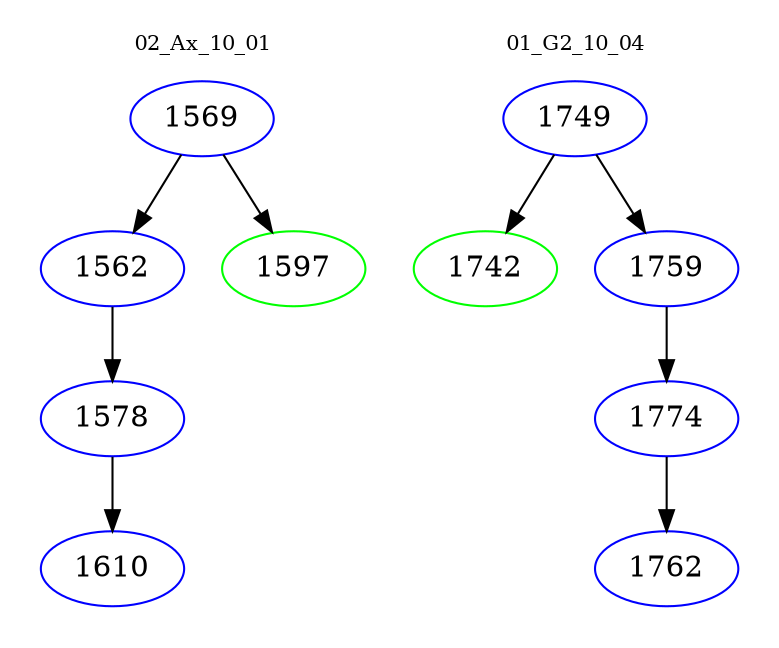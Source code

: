 digraph{
subgraph cluster_0 {
color = white
label = "02_Ax_10_01";
fontsize=10;
T0_1569 [label="1569", color="blue"]
T0_1569 -> T0_1562 [color="black"]
T0_1562 [label="1562", color="blue"]
T0_1562 -> T0_1578 [color="black"]
T0_1578 [label="1578", color="blue"]
T0_1578 -> T0_1610 [color="black"]
T0_1610 [label="1610", color="blue"]
T0_1569 -> T0_1597 [color="black"]
T0_1597 [label="1597", color="green"]
}
subgraph cluster_1 {
color = white
label = "01_G2_10_04";
fontsize=10;
T1_1749 [label="1749", color="blue"]
T1_1749 -> T1_1742 [color="black"]
T1_1742 [label="1742", color="green"]
T1_1749 -> T1_1759 [color="black"]
T1_1759 [label="1759", color="blue"]
T1_1759 -> T1_1774 [color="black"]
T1_1774 [label="1774", color="blue"]
T1_1774 -> T1_1762 [color="black"]
T1_1762 [label="1762", color="blue"]
}
}
